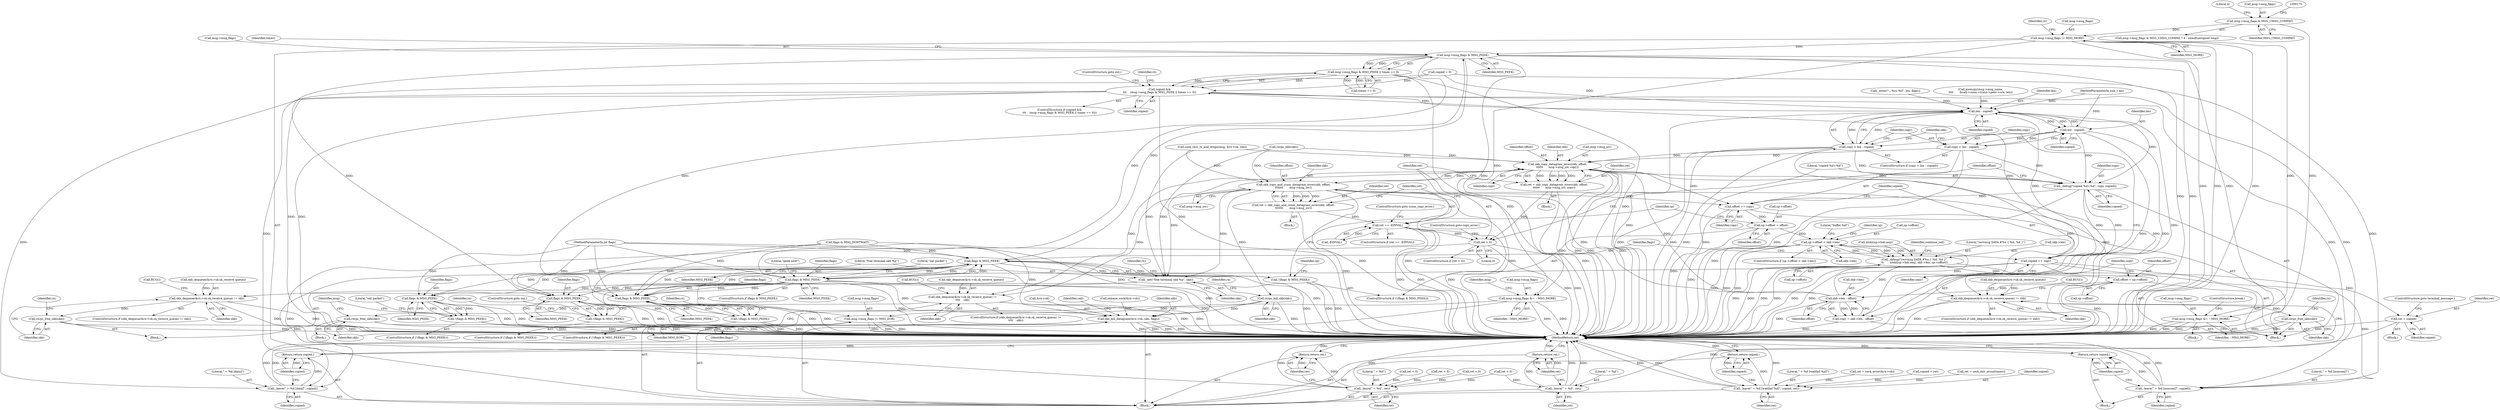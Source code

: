 digraph "0_linux_f3d3342602f8bcbf37d7c46641cb9bca7618eb1c_29@pointer" {
"1000168" [label="(Call,msg->msg_flags & MSG_CMSG_COMPAT)"];
"1000186" [label="(Call,msg->msg_flags |= MSG_MORE)"];
"1000246" [label="(Call,msg->msg_flags & MSG_PEEK)"];
"1000245" [label="(Call,msg->msg_flags & MSG_PEEK || timeo == 0)"];
"1000243" [label="(Call,copied &&\n\t\t\t    (msg->msg_flags & MSG_PEEK || timeo == 0))"];
"1000390" [label="(Call,_leave(\" = %d [noncont]\", copied))"];
"1000393" [label="(Return,return copied;)"];
"1000519" [label="(Call,len - copied)"];
"1000517" [label="(Call,copy > len - copied)"];
"1000536" [label="(Call,skb_copy_datagram_iovec(skb, offset,\n\t\t\t\t\t\t      msg->msg_iov, copy))"];
"1000534" [label="(Call,ret = skb_copy_datagram_iovec(skb, offset,\n\t\t\t\t\t\t      msg->msg_iov, copy))"];
"1000560" [label="(Call,ret < 0)"];
"1000954" [label="(Call,_leave(\" = %d\", ret))"];
"1000957" [label="(Return,return ret;)"];
"1000547" [label="(Call,skb_copy_and_csum_datagram_iovec(skb, offset,\n\t\t\t\t\t\t\t       msg->msg_iov))"];
"1000545" [label="(Call,ret = skb_copy_and_csum_datagram_iovec(skb, offset,\n\t\t\t\t\t\t\t       msg->msg_iov))"];
"1000554" [label="(Call,ret == -EINVAL)"];
"1000568" [label="(Call,offset += copy)"];
"1000579" [label="(Call,sp->offset = offset)"];
"1000585" [label="(Call,sp->offset < skb->len)"];
"1000453" [label="(Call,_debug(\"recvmsg DATA #%u { %d, %d }\",\n\t\t       ntohl(sp->hdr.seq), skb->len, sp->offset))"];
"1000504" [label="(Call,offset = sp->offset)"];
"1000511" [label="(Call,skb->len - offset)"];
"1000509" [label="(Call,copy = skb->len - offset)"];
"1000627" [label="(Call,skb_dequeue(&rx->sk.sk_receive_queue) !=\n\t\t\t\t    skb)"];
"1000637" [label="(Call,rxrpc_free_skb(skb))"];
"1000689" [label="(Call,skb_dequeue(&rx->sk.sk_receive_queue) != skb)"];
"1000699" [label="(Call,rxrpc_free_skb(skb))"];
"1000905" [label="(Call,_net(\"free terminal skb %p\", skb))"];
"1000909" [label="(Call,skb_dequeue(&rx->sk.sk_receive_queue) != skb)"];
"1000919" [label="(Call,rxrpc_free_skb(skb))"];
"1000971" [label="(Call,rxrpc_kill_skb(skb))"];
"1000973" [label="(Call,skb_kill_datagram(&rx->sk, skb, flags))"];
"1000564" [label="(Call,_debug(\"copied %d+%d\", copy, copied))"];
"1000571" [label="(Call,copied += copy)"];
"1000614" [label="(Call,ret = copied)"];
"1000935" [label="(Call,_leave(\" = %d\", ret))"];
"1000938" [label="(Return,return ret;)"];
"1000717" [label="(Call,_leave(\" = %d [data]\", copied))"];
"1000720" [label="(Return,return copied;)"];
"1000524" [label="(Call,len - copied)"];
"1000522" [label="(Call,copy = len - copied)"];
"1001008" [label="(Call,_leave(\" = %d [waitfail %d]\", copied, ret))"];
"1001012" [label="(Return,return copied;)"];
"1000576" [label="(Call,flags & MSG_PEEK)"];
"1000575" [label="(Call,!(flags & MSG_PEEK))"];
"1000620" [label="(Call,flags & MSG_PEEK)"];
"1000619" [label="(Call,!(flags & MSG_PEEK))"];
"1000662" [label="(Call,flags & MSG_PEEK)"];
"1000750" [label="(Call,flags & MSG_PEEK)"];
"1000749" [label="(Call,!(flags & MSG_PEEK))"];
"1000901" [label="(Call,flags & MSG_PEEK)"];
"1000900" [label="(Call,!(flags & MSG_PEEK))"];
"1000639" [label="(Call,msg->msg_flags &= ~MSG_MORE)"];
"1000889" [label="(Call,msg->msg_flags &= ~MSG_MORE)"];
"1000894" [label="(Call,msg->msg_flags |= MSG_EOR)"];
"1001008" [label="(Call,_leave(\" = %d [waitfail %d]\", copied, ret))"];
"1000643" [label="(Identifier,~MSG_MORE)"];
"1000243" [label="(Call,copied &&\n\t\t\t    (msg->msg_flags & MSG_PEEK || timeo == 0))"];
"1000254" [label="(ControlStructure,goto out;)"];
"1000269" [label="(Call,ret = sock_error(&rx->sk))"];
"1000640" [label="(Call,msg->msg_flags)"];
"1000895" [label="(Call,msg->msg_flags)"];
"1000750" [label="(Call,flags & MSG_PEEK)"];
"1000568" [label="(Call,offset += copy)"];
"1000585" [label="(Call,sp->offset < skb->len)"];
"1000971" [label="(Call,rxrpc_kill_skb(skb))"];
"1000920" [label="(Identifier,skb)"];
"1000152" [label="(Call,_enter(\",,,%zu,%d\", len, flags))"];
"1000554" [label="(Call,ret == -EINVAL)"];
"1000889" [label="(Call,msg->msg_flags &= ~MSG_MORE)"];
"1000890" [label="(Call,msg->msg_flags)"];
"1000636" [label="(Call,BUG())"];
"1000573" [label="(Identifier,copy)"];
"1001005" [label="(Call,copied = ret)"];
"1000547" [label="(Call,skb_copy_and_csum_datagram_iovec(skb, offset,\n\t\t\t\t\t\t\t       msg->msg_iov))"];
"1001013" [label="(Identifier,copied)"];
"1000544" [label="(Block,)"];
"1000896" [label="(Identifier,msg)"];
"1000524" [label="(Call,len - copied)"];
"1000690" [label="(Call,skb_dequeue(&rx->sk.sk_receive_queue))"];
"1000545" [label="(Call,ret = skb_copy_and_csum_datagram_iovec(skb, offset,\n\t\t\t\t\t\t\t       msg->msg_iov))"];
"1000521" [label="(Identifier,copied)"];
"1000614" [label="(Call,ret = copied)"];
"1000904" [label="(Block,)"];
"1000900" [label="(Call,!(flags & MSG_PEEK))"];
"1000522" [label="(Call,copy = len - copied)"];
"1000748" [label="(ControlStructure,if (!(flags & MSG_PEEK)))"];
"1000767" [label="(ControlStructure,goto out;)"];
"1000661" [label="(ControlStructure,if (flags & MSG_PEEK))"];
"1000894" [label="(Call,msg->msg_flags |= MSG_EOR)"];
"1000927" [label="(Identifier,rx)"];
"1000246" [label="(Call,msg->msg_flags & MSG_PEEK)"];
"1000580" [label="(Call,sp->offset)"];
"1000518" [label="(Identifier,copy)"];
"1000905" [label="(Call,_net(\"free terminal skb %p\", skb))"];
"1000641" [label="(Identifier,msg)"];
"1000618" [label="(ControlStructure,if (!(flags & MSG_PEEK)))"];
"1000567" [label="(Identifier,copied)"];
"1000516" [label="(ControlStructure,if (copy > len - copied))"];
"1000958" [label="(Identifier,ret)"];
"1000455" [label="(Call,ntohl(sp->hdr.seq))"];
"1000973" [label="(Call,skb_kill_datagram(&rx->sk, skb, flags))"];
"1000628" [label="(Call,skb_dequeue(&rx->sk.sk_receive_queue))"];
"1000760" [label="(Identifier,rx)"];
"1000604" [label="(Block,)"];
"1000120" [label="(MethodParameterIn,size_t len)"];
"1000583" [label="(Identifier,offset)"];
"1000613" [label="(Block,)"];
"1000620" [label="(Call,flags & MSG_PEEK)"];
"1000718" [label="(Literal,\" = %d [data]\")"];
"1000936" [label="(Literal,\" = %d\")"];
"1000530" [label="(Identifier,skb)"];
"1000561" [label="(Identifier,ret)"];
"1000902" [label="(Identifier,flags)"];
"1000550" [label="(Call,msg->msg_iov)"];
"1000616" [label="(Identifier,copied)"];
"1000146" [label="(Call,copied = 0)"];
"1000882" [label="(Call,ret < 0)"];
"1000394" [label="(Identifier,copied)"];
"1000242" [label="(ControlStructure,if (copied &&\n\t\t\t    (msg->msg_flags & MSG_PEEK || timeo == 0)))"];
"1000589" [label="(Call,skb->len)"];
"1000972" [label="(Identifier,skb)"];
"1000957" [label="(Return,return ret;)"];
"1000505" [label="(Identifier,offset)"];
"1000688" [label="(ControlStructure,if (skb_dequeue(&rx->sk.sk_receive_queue) != skb))"];
"1000536" [label="(Call,skb_copy_datagram_iovec(skb, offset,\n\t\t\t\t\t\t      msg->msg_iov, copy))"];
"1000245" [label="(Call,msg->msg_flags & MSG_PEEK || timeo == 0)"];
"1000393" [label="(Return,return copied;)"];
"1001011" [label="(Identifier,ret)"];
"1000626" [label="(ControlStructure,if (skb_dequeue(&rx->sk.sk_receive_queue) !=\n\t\t\t\t    skb))"];
"1000635" [label="(Identifier,skb)"];
"1000560" [label="(Call,ret < 0)"];
"1000173" [label="(Literal,4)"];
"1000962" [label="(Call,release_sock(&rx->sk))"];
"1000419" [label="(Call,memcpy(msg->msg_name,\n\t\t\t\t       &call->conn->trans->peer->srx, len))"];
"1000313" [label="(Call,rxrpc_skb(skb))"];
"1000519" [label="(Call,len - copied)"];
"1000638" [label="(Identifier,skb)"];
"1000509" [label="(Call,copy = skb->len - offset)"];
"1000917" [label="(Identifier,skb)"];
"1000244" [label="(Identifier,copied)"];
"1000918" [label="(Call,BUG())"];
"1000555" [label="(Identifier,ret)"];
"1000986" [label="(Call,ret = sock_intr_errno(timeo))"];
"1000190" [label="(Identifier,MSG_MORE)"];
"1000621" [label="(Identifier,flags)"];
"1000469" [label="(Identifier,continue_call)"];
"1000981" [label="(Identifier,call)"];
"1000617" [label="(ControlStructure,goto terminal_message;)"];
"1000202" [label="(Identifier,rx)"];
"1000538" [label="(Identifier,offset)"];
"1000901" [label="(Call,flags & MSG_PEEK)"];
"1000533" [label="(Block,)"];
"1000644" [label="(ControlStructure,break;)"];
"1000600" [label="(Identifier,sp)"];
"1000247" [label="(Call,msg->msg_flags)"];
"1000576" [label="(Call,flags & MSG_PEEK)"];
"1000526" [label="(Identifier,copied)"];
"1000535" [label="(Identifier,ret)"];
"1000250" [label="(Identifier,MSG_PEEK)"];
"1001014" [label="(MethodReturn,int)"];
"1000504" [label="(Call,offset = sp->offset)"];
"1000910" [label="(Call,skb_dequeue(&rx->sk.sk_receive_queue))"];
"1000172" [label="(Identifier,MSG_CMSG_COMPAT)"];
"1000392" [label="(Identifier,copied)"];
"1000978" [label="(Identifier,skb)"];
"1000914" [label="(Identifier,rx)"];
"1000689" [label="(Call,skb_dequeue(&rx->sk.sk_receive_queue) != skb)"];
"1000558" [label="(ControlStructure,goto csum_copy_error;)"];
"1000698" [label="(Call,BUG())"];
"1000122" [label="(Block,)"];
"1000749" [label="(Call,!(flags & MSG_PEEK))"];
"1000954" [label="(Call,_leave(\" = %d\", ret))"];
"1000183" [label="(Call,flags & MSG_DONTWAIT)"];
"1000251" [label="(Call,timeo == 0)"];
"1000898" [label="(Identifier,MSG_EOR)"];
"1000575" [label="(Call,!(flags & MSG_PEEK))"];
"1000919" [label="(Call,rxrpc_free_skb(skb))"];
"1000587" [label="(Identifier,sp)"];
"1000662" [label="(Call,flags & MSG_PEEK)"];
"1000563" [label="(ControlStructure,goto copy_error;)"];
"1000615" [label="(Identifier,ret)"];
"1001012" [label="(Return,return copied;)"];
"1000955" [label="(Literal,\" = %d\")"];
"1000542" [label="(Identifier,copy)"];
"1000565" [label="(Literal,\"copied %d+%d\")"];
"1000520" [label="(Identifier,len)"];
"1000546" [label="(Identifier,ret)"];
"1000569" [label="(Identifier,offset)"];
"1000907" [label="(Identifier,skb)"];
"1000622" [label="(Identifier,MSG_PEEK)"];
"1000751" [label="(Identifier,flags)"];
"1000906" [label="(Literal,\"free terminal skb %p\")"];
"1000186" [label="(Call,msg->msg_flags |= MSG_MORE)"];
"1000512" [label="(Call,skb->len)"];
"1000581" [label="(Identifier,sp)"];
"1000566" [label="(Identifier,copy)"];
"1000721" [label="(Identifier,copied)"];
"1000664" [label="(Identifier,MSG_PEEK)"];
"1001010" [label="(Identifier,copied)"];
"1000909" [label="(Call,skb_dequeue(&rx->sk.sk_receive_queue) != skb)"];
"1000719" [label="(Identifier,copied)"];
"1000453" [label="(Call,_debug(\"recvmsg DATA #%u { %d, %d }\",\n\t\t       ntohl(sp->hdr.seq), skb->len, sp->offset))"];
"1000454" [label="(Literal,\"recvmsg DATA #%u { %d, %d }\")"];
"1000523" [label="(Identifier,copy)"];
"1000537" [label="(Identifier,skb)"];
"1000717" [label="(Call,_leave(\" = %d [data]\", copied))"];
"1000391" [label="(Literal,\" = %d [noncont]\")"];
"1000167" [label="(Call,msg->msg_flags & MSG_CMSG_COMPAT ? 4 : sizeof(unsigned long))"];
"1000511" [label="(Call,skb->len - offset)"];
"1000121" [label="(MethodParameterIn,int flags)"];
"1000549" [label="(Identifier,offset)"];
"1000548" [label="(Identifier,skb)"];
"1000619" [label="(Call,!(flags & MSG_PEEK))"];
"1000899" [label="(ControlStructure,if (!(flags & MSG_PEEK)))"];
"1000539" [label="(Call,msg->msg_iov)"];
"1000623" [label="(Block,)"];
"1000893" [label="(Identifier,~MSG_MORE)"];
"1000556" [label="(Call,-EINVAL)"];
"1000382" [label="(Block,)"];
"1000627" [label="(Call,skb_dequeue(&rx->sk.sk_receive_queue) !=\n\t\t\t\t    skb)"];
"1000639" [label="(Call,msg->msg_flags &= ~MSG_MORE)"];
"1000697" [label="(Identifier,skb)"];
"1000168" [label="(Call,msg->msg_flags & MSG_CMSG_COMPAT)"];
"1000390" [label="(Call,_leave(\" = %d [noncont]\", copied))"];
"1000572" [label="(Identifier,copied)"];
"1000258" [label="(Identifier,rx)"];
"1000637" [label="(Call,rxrpc_free_skb(skb))"];
"1000197" [label="(Block,)"];
"1000976" [label="(Identifier,rx)"];
"1000979" [label="(Identifier,flags)"];
"1000937" [label="(Identifier,ret)"];
"1000586" [label="(Call,sp->offset)"];
"1000169" [label="(Call,msg->msg_flags)"];
"1000525" [label="(Identifier,len)"];
"1000559" [label="(ControlStructure,if (ret < 0))"];
"1000194" [label="(Identifier,rx)"];
"1000562" [label="(Literal,0)"];
"1000687" [label="(Literal,\"eat packet\")"];
"1000570" [label="(Identifier,copy)"];
"1000938" [label="(Return,return ret;)"];
"1000571" [label="(Call,copied += copy)"];
"1000553" [label="(ControlStructure,if (ret == -EINVAL))"];
"1000187" [label="(Call,msg->msg_flags)"];
"1000464" [label="(Call,sp->offset)"];
"1000252" [label="(Identifier,timeo)"];
"1000517" [label="(Call,copy > len - copied)"];
"1000564" [label="(Call,_debug(\"copied %d+%d\", copy, copied))"];
"1000579" [label="(Call,sp->offset = offset)"];
"1001009" [label="(Literal,\" = %d [waitfail %d]\")"];
"1000461" [label="(Call,skb->len)"];
"1000939" [label="(Identifier,ret)"];
"1000780" [label="(Call,ret < 0)"];
"1000667" [label="(Literal,\"peek next\")"];
"1000752" [label="(Identifier,MSG_PEEK)"];
"1000956" [label="(Identifier,ret)"];
"1000594" [label="(Literal,\"buffer full\")"];
"1000663" [label="(Identifier,flags)"];
"1000908" [label="(ControlStructure,if (skb_dequeue(&rx->sk.sk_receive_queue) != skb))"];
"1000584" [label="(ControlStructure,if (sp->offset < skb->len))"];
"1000506" [label="(Call,sp->offset)"];
"1000510" [label="(Identifier,copy)"];
"1000744" [label="(Call,ret < 0)"];
"1000483" [label="(Call,ret < 0)"];
"1000574" [label="(ControlStructure,if (!(flags & MSG_PEEK)))"];
"1000700" [label="(Identifier,skb)"];
"1000625" [label="(Literal,\"eat packet\")"];
"1000439" [label="(Call,sock_recv_ts_and_drops(msg, &rx->sk, skb))"];
"1000935" [label="(Call,_leave(\" = %d\", ret))"];
"1000578" [label="(Identifier,MSG_PEEK)"];
"1000515" [label="(Identifier,offset)"];
"1000699" [label="(Call,rxrpc_free_skb(skb))"];
"1000922" [label="(Identifier,rx)"];
"1000534" [label="(Call,ret = skb_copy_datagram_iovec(skb, offset,\n\t\t\t\t\t\t      msg->msg_iov, copy))"];
"1000577" [label="(Identifier,flags)"];
"1000720" [label="(Return,return copied;)"];
"1000903" [label="(Identifier,MSG_PEEK)"];
"1000974" [label="(Call,&rx->sk)"];
"1000168" -> "1000167"  [label="AST: "];
"1000168" -> "1000172"  [label="CFG: "];
"1000169" -> "1000168"  [label="AST: "];
"1000172" -> "1000168"  [label="AST: "];
"1000173" -> "1000168"  [label="CFG: "];
"1000175" -> "1000168"  [label="CFG: "];
"1000168" -> "1001014"  [label="DDG: "];
"1000168" -> "1000186"  [label="DDG: "];
"1000186" -> "1000122"  [label="AST: "];
"1000186" -> "1000190"  [label="CFG: "];
"1000187" -> "1000186"  [label="AST: "];
"1000190" -> "1000186"  [label="AST: "];
"1000194" -> "1000186"  [label="CFG: "];
"1000186" -> "1001014"  [label="DDG: "];
"1000186" -> "1001014"  [label="DDG: "];
"1000186" -> "1001014"  [label="DDG: "];
"1000186" -> "1000246"  [label="DDG: "];
"1000186" -> "1000639"  [label="DDG: "];
"1000186" -> "1000889"  [label="DDG: "];
"1000246" -> "1000245"  [label="AST: "];
"1000246" -> "1000250"  [label="CFG: "];
"1000247" -> "1000246"  [label="AST: "];
"1000250" -> "1000246"  [label="AST: "];
"1000252" -> "1000246"  [label="CFG: "];
"1000245" -> "1000246"  [label="CFG: "];
"1000246" -> "1001014"  [label="DDG: "];
"1000246" -> "1001014"  [label="DDG: "];
"1000246" -> "1000245"  [label="DDG: "];
"1000246" -> "1000245"  [label="DDG: "];
"1000662" -> "1000246"  [label="DDG: "];
"1000246" -> "1000576"  [label="DDG: "];
"1000246" -> "1000639"  [label="DDG: "];
"1000246" -> "1000750"  [label="DDG: "];
"1000246" -> "1000889"  [label="DDG: "];
"1000246" -> "1000901"  [label="DDG: "];
"1000245" -> "1000243"  [label="AST: "];
"1000245" -> "1000251"  [label="CFG: "];
"1000251" -> "1000245"  [label="AST: "];
"1000243" -> "1000245"  [label="CFG: "];
"1000245" -> "1001014"  [label="DDG: "];
"1000245" -> "1001014"  [label="DDG: "];
"1000245" -> "1000243"  [label="DDG: "];
"1000245" -> "1000243"  [label="DDG: "];
"1000251" -> "1000245"  [label="DDG: "];
"1000251" -> "1000245"  [label="DDG: "];
"1000243" -> "1000242"  [label="AST: "];
"1000243" -> "1000244"  [label="CFG: "];
"1000244" -> "1000243"  [label="AST: "];
"1000254" -> "1000243"  [label="CFG: "];
"1000258" -> "1000243"  [label="CFG: "];
"1000243" -> "1001014"  [label="DDG: "];
"1000243" -> "1001014"  [label="DDG: "];
"1000243" -> "1001014"  [label="DDG: "];
"1000571" -> "1000243"  [label="DDG: "];
"1000146" -> "1000243"  [label="DDG: "];
"1000243" -> "1000390"  [label="DDG: "];
"1000243" -> "1000519"  [label="DDG: "];
"1000243" -> "1000717"  [label="DDG: "];
"1000243" -> "1001008"  [label="DDG: "];
"1000390" -> "1000382"  [label="AST: "];
"1000390" -> "1000392"  [label="CFG: "];
"1000391" -> "1000390"  [label="AST: "];
"1000392" -> "1000390"  [label="AST: "];
"1000394" -> "1000390"  [label="CFG: "];
"1000390" -> "1001014"  [label="DDG: "];
"1000390" -> "1001014"  [label="DDG: "];
"1000571" -> "1000390"  [label="DDG: "];
"1000146" -> "1000390"  [label="DDG: "];
"1000390" -> "1000393"  [label="DDG: "];
"1000393" -> "1000382"  [label="AST: "];
"1000393" -> "1000394"  [label="CFG: "];
"1000394" -> "1000393"  [label="AST: "];
"1001014" -> "1000393"  [label="CFG: "];
"1000393" -> "1001014"  [label="DDG: "];
"1000394" -> "1000393"  [label="DDG: "];
"1000519" -> "1000517"  [label="AST: "];
"1000519" -> "1000521"  [label="CFG: "];
"1000520" -> "1000519"  [label="AST: "];
"1000521" -> "1000519"  [label="AST: "];
"1000517" -> "1000519"  [label="CFG: "];
"1000519" -> "1001014"  [label="DDG: "];
"1000519" -> "1001014"  [label="DDG: "];
"1000519" -> "1000517"  [label="DDG: "];
"1000519" -> "1000517"  [label="DDG: "];
"1000524" -> "1000519"  [label="DDG: "];
"1000152" -> "1000519"  [label="DDG: "];
"1000120" -> "1000519"  [label="DDG: "];
"1000419" -> "1000519"  [label="DDG: "];
"1000571" -> "1000519"  [label="DDG: "];
"1000146" -> "1000519"  [label="DDG: "];
"1000519" -> "1000524"  [label="DDG: "];
"1000519" -> "1000524"  [label="DDG: "];
"1000519" -> "1000564"  [label="DDG: "];
"1000517" -> "1000516"  [label="AST: "];
"1000518" -> "1000517"  [label="AST: "];
"1000523" -> "1000517"  [label="CFG: "];
"1000530" -> "1000517"  [label="CFG: "];
"1000517" -> "1001014"  [label="DDG: "];
"1000517" -> "1001014"  [label="DDG: "];
"1000517" -> "1001014"  [label="DDG: "];
"1000509" -> "1000517"  [label="DDG: "];
"1000517" -> "1000536"  [label="DDG: "];
"1000517" -> "1000564"  [label="DDG: "];
"1000536" -> "1000534"  [label="AST: "];
"1000536" -> "1000542"  [label="CFG: "];
"1000537" -> "1000536"  [label="AST: "];
"1000538" -> "1000536"  [label="AST: "];
"1000539" -> "1000536"  [label="AST: "];
"1000542" -> "1000536"  [label="AST: "];
"1000534" -> "1000536"  [label="CFG: "];
"1000536" -> "1001014"  [label="DDG: "];
"1000536" -> "1001014"  [label="DDG: "];
"1000536" -> "1001014"  [label="DDG: "];
"1000536" -> "1001014"  [label="DDG: "];
"1000536" -> "1000534"  [label="DDG: "];
"1000536" -> "1000534"  [label="DDG: "];
"1000536" -> "1000534"  [label="DDG: "];
"1000536" -> "1000534"  [label="DDG: "];
"1000439" -> "1000536"  [label="DDG: "];
"1000313" -> "1000536"  [label="DDG: "];
"1000511" -> "1000536"  [label="DDG: "];
"1000547" -> "1000536"  [label="DDG: "];
"1000522" -> "1000536"  [label="DDG: "];
"1000536" -> "1000547"  [label="DDG: "];
"1000536" -> "1000564"  [label="DDG: "];
"1000536" -> "1000568"  [label="DDG: "];
"1000536" -> "1000627"  [label="DDG: "];
"1000536" -> "1000689"  [label="DDG: "];
"1000536" -> "1000905"  [label="DDG: "];
"1000534" -> "1000533"  [label="AST: "];
"1000535" -> "1000534"  [label="AST: "];
"1000561" -> "1000534"  [label="CFG: "];
"1000534" -> "1001014"  [label="DDG: "];
"1000534" -> "1000560"  [label="DDG: "];
"1000560" -> "1000559"  [label="AST: "];
"1000560" -> "1000562"  [label="CFG: "];
"1000561" -> "1000560"  [label="AST: "];
"1000562" -> "1000560"  [label="AST: "];
"1000563" -> "1000560"  [label="CFG: "];
"1000565" -> "1000560"  [label="CFG: "];
"1000560" -> "1001014"  [label="DDG: "];
"1000560" -> "1001014"  [label="DDG: "];
"1000554" -> "1000560"  [label="DDG: "];
"1000560" -> "1000954"  [label="DDG: "];
"1000954" -> "1000122"  [label="AST: "];
"1000954" -> "1000956"  [label="CFG: "];
"1000955" -> "1000954"  [label="AST: "];
"1000956" -> "1000954"  [label="AST: "];
"1000958" -> "1000954"  [label="CFG: "];
"1000954" -> "1001014"  [label="DDG: "];
"1000954" -> "1001014"  [label="DDG: "];
"1000882" -> "1000954"  [label="DDG: "];
"1000780" -> "1000954"  [label="DDG: "];
"1000744" -> "1000954"  [label="DDG: "];
"1000483" -> "1000954"  [label="DDG: "];
"1000954" -> "1000957"  [label="DDG: "];
"1000957" -> "1000122"  [label="AST: "];
"1000957" -> "1000958"  [label="CFG: "];
"1000958" -> "1000957"  [label="AST: "];
"1001014" -> "1000957"  [label="CFG: "];
"1000957" -> "1001014"  [label="DDG: "];
"1000958" -> "1000957"  [label="DDG: "];
"1000547" -> "1000545"  [label="AST: "];
"1000547" -> "1000550"  [label="CFG: "];
"1000548" -> "1000547"  [label="AST: "];
"1000549" -> "1000547"  [label="AST: "];
"1000550" -> "1000547"  [label="AST: "];
"1000545" -> "1000547"  [label="CFG: "];
"1000547" -> "1001014"  [label="DDG: "];
"1000547" -> "1001014"  [label="DDG: "];
"1000547" -> "1001014"  [label="DDG: "];
"1000547" -> "1000545"  [label="DDG: "];
"1000547" -> "1000545"  [label="DDG: "];
"1000547" -> "1000545"  [label="DDG: "];
"1000439" -> "1000547"  [label="DDG: "];
"1000313" -> "1000547"  [label="DDG: "];
"1000511" -> "1000547"  [label="DDG: "];
"1000547" -> "1000568"  [label="DDG: "];
"1000547" -> "1000627"  [label="DDG: "];
"1000547" -> "1000689"  [label="DDG: "];
"1000547" -> "1000905"  [label="DDG: "];
"1000547" -> "1000971"  [label="DDG: "];
"1000545" -> "1000544"  [label="AST: "];
"1000546" -> "1000545"  [label="AST: "];
"1000555" -> "1000545"  [label="CFG: "];
"1000545" -> "1001014"  [label="DDG: "];
"1000545" -> "1000554"  [label="DDG: "];
"1000554" -> "1000553"  [label="AST: "];
"1000554" -> "1000556"  [label="CFG: "];
"1000555" -> "1000554"  [label="AST: "];
"1000556" -> "1000554"  [label="AST: "];
"1000558" -> "1000554"  [label="CFG: "];
"1000561" -> "1000554"  [label="CFG: "];
"1000554" -> "1001014"  [label="DDG: "];
"1000554" -> "1001014"  [label="DDG: "];
"1000554" -> "1001014"  [label="DDG: "];
"1000556" -> "1000554"  [label="DDG: "];
"1000568" -> "1000197"  [label="AST: "];
"1000568" -> "1000570"  [label="CFG: "];
"1000569" -> "1000568"  [label="AST: "];
"1000570" -> "1000568"  [label="AST: "];
"1000572" -> "1000568"  [label="CFG: "];
"1000568" -> "1001014"  [label="DDG: "];
"1000564" -> "1000568"  [label="DDG: "];
"1000568" -> "1000579"  [label="DDG: "];
"1000579" -> "1000574"  [label="AST: "];
"1000579" -> "1000583"  [label="CFG: "];
"1000580" -> "1000579"  [label="AST: "];
"1000583" -> "1000579"  [label="AST: "];
"1000587" -> "1000579"  [label="CFG: "];
"1000579" -> "1001014"  [label="DDG: "];
"1000579" -> "1000585"  [label="DDG: "];
"1000585" -> "1000584"  [label="AST: "];
"1000585" -> "1000589"  [label="CFG: "];
"1000586" -> "1000585"  [label="AST: "];
"1000589" -> "1000585"  [label="AST: "];
"1000594" -> "1000585"  [label="CFG: "];
"1000600" -> "1000585"  [label="CFG: "];
"1000585" -> "1001014"  [label="DDG: "];
"1000585" -> "1001014"  [label="DDG: "];
"1000585" -> "1001014"  [label="DDG: "];
"1000585" -> "1000453"  [label="DDG: "];
"1000585" -> "1000453"  [label="DDG: "];
"1000453" -> "1000585"  [label="DDG: "];
"1000511" -> "1000585"  [label="DDG: "];
"1000453" -> "1000197"  [label="AST: "];
"1000453" -> "1000464"  [label="CFG: "];
"1000454" -> "1000453"  [label="AST: "];
"1000455" -> "1000453"  [label="AST: "];
"1000461" -> "1000453"  [label="AST: "];
"1000464" -> "1000453"  [label="AST: "];
"1000469" -> "1000453"  [label="CFG: "];
"1000453" -> "1001014"  [label="DDG: "];
"1000453" -> "1001014"  [label="DDG: "];
"1000453" -> "1001014"  [label="DDG: "];
"1000453" -> "1001014"  [label="DDG: "];
"1000455" -> "1000453"  [label="DDG: "];
"1000453" -> "1000504"  [label="DDG: "];
"1000453" -> "1000511"  [label="DDG: "];
"1000504" -> "1000197"  [label="AST: "];
"1000504" -> "1000506"  [label="CFG: "];
"1000505" -> "1000504"  [label="AST: "];
"1000506" -> "1000504"  [label="AST: "];
"1000510" -> "1000504"  [label="CFG: "];
"1000504" -> "1001014"  [label="DDG: "];
"1000504" -> "1000511"  [label="DDG: "];
"1000511" -> "1000509"  [label="AST: "];
"1000511" -> "1000515"  [label="CFG: "];
"1000512" -> "1000511"  [label="AST: "];
"1000515" -> "1000511"  [label="AST: "];
"1000509" -> "1000511"  [label="CFG: "];
"1000511" -> "1001014"  [label="DDG: "];
"1000511" -> "1000509"  [label="DDG: "];
"1000511" -> "1000509"  [label="DDG: "];
"1000509" -> "1000197"  [label="AST: "];
"1000510" -> "1000509"  [label="AST: "];
"1000518" -> "1000509"  [label="CFG: "];
"1000509" -> "1001014"  [label="DDG: "];
"1000627" -> "1000626"  [label="AST: "];
"1000627" -> "1000635"  [label="CFG: "];
"1000628" -> "1000627"  [label="AST: "];
"1000635" -> "1000627"  [label="AST: "];
"1000636" -> "1000627"  [label="CFG: "];
"1000638" -> "1000627"  [label="CFG: "];
"1000627" -> "1001014"  [label="DDG: "];
"1000627" -> "1001014"  [label="DDG: "];
"1000628" -> "1000627"  [label="DDG: "];
"1000627" -> "1000637"  [label="DDG: "];
"1000637" -> "1000623"  [label="AST: "];
"1000637" -> "1000638"  [label="CFG: "];
"1000638" -> "1000637"  [label="AST: "];
"1000641" -> "1000637"  [label="CFG: "];
"1000637" -> "1001014"  [label="DDG: "];
"1000637" -> "1001014"  [label="DDG: "];
"1000689" -> "1000688"  [label="AST: "];
"1000689" -> "1000697"  [label="CFG: "];
"1000690" -> "1000689"  [label="AST: "];
"1000697" -> "1000689"  [label="AST: "];
"1000698" -> "1000689"  [label="CFG: "];
"1000700" -> "1000689"  [label="CFG: "];
"1000689" -> "1001014"  [label="DDG: "];
"1000689" -> "1001014"  [label="DDG: "];
"1000690" -> "1000689"  [label="DDG: "];
"1000689" -> "1000699"  [label="DDG: "];
"1000699" -> "1000197"  [label="AST: "];
"1000699" -> "1000700"  [label="CFG: "];
"1000700" -> "1000699"  [label="AST: "];
"1000202" -> "1000699"  [label="CFG: "];
"1000699" -> "1001014"  [label="DDG: "];
"1000699" -> "1001014"  [label="DDG: "];
"1000905" -> "1000904"  [label="AST: "];
"1000905" -> "1000907"  [label="CFG: "];
"1000906" -> "1000905"  [label="AST: "];
"1000907" -> "1000905"  [label="AST: "];
"1000914" -> "1000905"  [label="CFG: "];
"1000905" -> "1001014"  [label="DDG: "];
"1000439" -> "1000905"  [label="DDG: "];
"1000313" -> "1000905"  [label="DDG: "];
"1000905" -> "1000909"  [label="DDG: "];
"1000909" -> "1000908"  [label="AST: "];
"1000909" -> "1000917"  [label="CFG: "];
"1000910" -> "1000909"  [label="AST: "];
"1000917" -> "1000909"  [label="AST: "];
"1000918" -> "1000909"  [label="CFG: "];
"1000920" -> "1000909"  [label="CFG: "];
"1000909" -> "1001014"  [label="DDG: "];
"1000909" -> "1001014"  [label="DDG: "];
"1000910" -> "1000909"  [label="DDG: "];
"1000909" -> "1000919"  [label="DDG: "];
"1000919" -> "1000904"  [label="AST: "];
"1000919" -> "1000920"  [label="CFG: "];
"1000920" -> "1000919"  [label="AST: "];
"1000922" -> "1000919"  [label="CFG: "];
"1000919" -> "1001014"  [label="DDG: "];
"1000919" -> "1001014"  [label="DDG: "];
"1000971" -> "1000122"  [label="AST: "];
"1000971" -> "1000972"  [label="CFG: "];
"1000972" -> "1000971"  [label="AST: "];
"1000976" -> "1000971"  [label="CFG: "];
"1000971" -> "1001014"  [label="DDG: "];
"1000971" -> "1000973"  [label="DDG: "];
"1000973" -> "1000122"  [label="AST: "];
"1000973" -> "1000979"  [label="CFG: "];
"1000974" -> "1000973"  [label="AST: "];
"1000978" -> "1000973"  [label="AST: "];
"1000979" -> "1000973"  [label="AST: "];
"1000981" -> "1000973"  [label="CFG: "];
"1000973" -> "1001014"  [label="DDG: "];
"1000973" -> "1001014"  [label="DDG: "];
"1000973" -> "1001014"  [label="DDG: "];
"1000973" -> "1001014"  [label="DDG: "];
"1000962" -> "1000973"  [label="DDG: "];
"1000662" -> "1000973"  [label="DDG: "];
"1000183" -> "1000973"  [label="DDG: "];
"1000121" -> "1000973"  [label="DDG: "];
"1000564" -> "1000197"  [label="AST: "];
"1000564" -> "1000567"  [label="CFG: "];
"1000565" -> "1000564"  [label="AST: "];
"1000566" -> "1000564"  [label="AST: "];
"1000567" -> "1000564"  [label="AST: "];
"1000569" -> "1000564"  [label="CFG: "];
"1000564" -> "1001014"  [label="DDG: "];
"1000522" -> "1000564"  [label="DDG: "];
"1000524" -> "1000564"  [label="DDG: "];
"1000564" -> "1000571"  [label="DDG: "];
"1000564" -> "1000571"  [label="DDG: "];
"1000571" -> "1000197"  [label="AST: "];
"1000571" -> "1000573"  [label="CFG: "];
"1000572" -> "1000571"  [label="AST: "];
"1000573" -> "1000571"  [label="AST: "];
"1000577" -> "1000571"  [label="CFG: "];
"1000571" -> "1001014"  [label="DDG: "];
"1000571" -> "1001014"  [label="DDG: "];
"1000571" -> "1000614"  [label="DDG: "];
"1000571" -> "1000717"  [label="DDG: "];
"1000614" -> "1000613"  [label="AST: "];
"1000614" -> "1000616"  [label="CFG: "];
"1000615" -> "1000614"  [label="AST: "];
"1000616" -> "1000614"  [label="AST: "];
"1000617" -> "1000614"  [label="CFG: "];
"1000614" -> "1001014"  [label="DDG: "];
"1000614" -> "1000935"  [label="DDG: "];
"1000935" -> "1000122"  [label="AST: "];
"1000935" -> "1000937"  [label="CFG: "];
"1000936" -> "1000935"  [label="AST: "];
"1000937" -> "1000935"  [label="AST: "];
"1000939" -> "1000935"  [label="CFG: "];
"1000935" -> "1001014"  [label="DDG: "];
"1000935" -> "1001014"  [label="DDG: "];
"1000882" -> "1000935"  [label="DDG: "];
"1000935" -> "1000938"  [label="DDG: "];
"1000938" -> "1000122"  [label="AST: "];
"1000938" -> "1000939"  [label="CFG: "];
"1000939" -> "1000938"  [label="AST: "];
"1001014" -> "1000938"  [label="CFG: "];
"1000938" -> "1001014"  [label="DDG: "];
"1000939" -> "1000938"  [label="DDG: "];
"1000717" -> "1000122"  [label="AST: "];
"1000717" -> "1000719"  [label="CFG: "];
"1000718" -> "1000717"  [label="AST: "];
"1000719" -> "1000717"  [label="AST: "];
"1000721" -> "1000717"  [label="CFG: "];
"1000717" -> "1001014"  [label="DDG: "];
"1000717" -> "1001014"  [label="DDG: "];
"1000146" -> "1000717"  [label="DDG: "];
"1000717" -> "1000720"  [label="DDG: "];
"1000720" -> "1000122"  [label="AST: "];
"1000720" -> "1000721"  [label="CFG: "];
"1000721" -> "1000720"  [label="AST: "];
"1001014" -> "1000720"  [label="CFG: "];
"1000720" -> "1001014"  [label="DDG: "];
"1000721" -> "1000720"  [label="DDG: "];
"1000524" -> "1000522"  [label="AST: "];
"1000524" -> "1000526"  [label="CFG: "];
"1000525" -> "1000524"  [label="AST: "];
"1000526" -> "1000524"  [label="AST: "];
"1000522" -> "1000524"  [label="CFG: "];
"1000524" -> "1001014"  [label="DDG: "];
"1000524" -> "1001014"  [label="DDG: "];
"1000524" -> "1000522"  [label="DDG: "];
"1000524" -> "1000522"  [label="DDG: "];
"1000120" -> "1000524"  [label="DDG: "];
"1000522" -> "1000516"  [label="AST: "];
"1000523" -> "1000522"  [label="AST: "];
"1000530" -> "1000522"  [label="CFG: "];
"1000522" -> "1001014"  [label="DDG: "];
"1000522" -> "1001014"  [label="DDG: "];
"1001008" -> "1000122"  [label="AST: "];
"1001008" -> "1001011"  [label="CFG: "];
"1001009" -> "1001008"  [label="AST: "];
"1001010" -> "1001008"  [label="AST: "];
"1001011" -> "1001008"  [label="AST: "];
"1001013" -> "1001008"  [label="CFG: "];
"1001008" -> "1001014"  [label="DDG: "];
"1001008" -> "1001014"  [label="DDG: "];
"1001008" -> "1001014"  [label="DDG: "];
"1001005" -> "1001008"  [label="DDG: "];
"1000986" -> "1001008"  [label="DDG: "];
"1000269" -> "1001008"  [label="DDG: "];
"1001008" -> "1001012"  [label="DDG: "];
"1001012" -> "1000122"  [label="AST: "];
"1001012" -> "1001013"  [label="CFG: "];
"1001013" -> "1001012"  [label="AST: "];
"1001014" -> "1001012"  [label="CFG: "];
"1001012" -> "1001014"  [label="DDG: "];
"1001013" -> "1001012"  [label="DDG: "];
"1000576" -> "1000575"  [label="AST: "];
"1000576" -> "1000578"  [label="CFG: "];
"1000577" -> "1000576"  [label="AST: "];
"1000578" -> "1000576"  [label="AST: "];
"1000575" -> "1000576"  [label="CFG: "];
"1000576" -> "1001014"  [label="DDG: "];
"1000576" -> "1001014"  [label="DDG: "];
"1000576" -> "1000575"  [label="DDG: "];
"1000576" -> "1000575"  [label="DDG: "];
"1000662" -> "1000576"  [label="DDG: "];
"1000662" -> "1000576"  [label="DDG: "];
"1000183" -> "1000576"  [label="DDG: "];
"1000121" -> "1000576"  [label="DDG: "];
"1000576" -> "1000620"  [label="DDG: "];
"1000576" -> "1000620"  [label="DDG: "];
"1000576" -> "1000662"  [label="DDG: "];
"1000576" -> "1000662"  [label="DDG: "];
"1000576" -> "1000901"  [label="DDG: "];
"1000576" -> "1000901"  [label="DDG: "];
"1000575" -> "1000574"  [label="AST: "];
"1000581" -> "1000575"  [label="CFG: "];
"1000587" -> "1000575"  [label="CFG: "];
"1000575" -> "1001014"  [label="DDG: "];
"1000575" -> "1001014"  [label="DDG: "];
"1000620" -> "1000619"  [label="AST: "];
"1000620" -> "1000622"  [label="CFG: "];
"1000621" -> "1000620"  [label="AST: "];
"1000622" -> "1000620"  [label="AST: "];
"1000619" -> "1000620"  [label="CFG: "];
"1000620" -> "1001014"  [label="DDG: "];
"1000620" -> "1001014"  [label="DDG: "];
"1000620" -> "1000619"  [label="DDG: "];
"1000620" -> "1000619"  [label="DDG: "];
"1000121" -> "1000620"  [label="DDG: "];
"1000619" -> "1000618"  [label="AST: "];
"1000625" -> "1000619"  [label="CFG: "];
"1000641" -> "1000619"  [label="CFG: "];
"1000619" -> "1001014"  [label="DDG: "];
"1000619" -> "1001014"  [label="DDG: "];
"1000662" -> "1000661"  [label="AST: "];
"1000662" -> "1000664"  [label="CFG: "];
"1000663" -> "1000662"  [label="AST: "];
"1000664" -> "1000662"  [label="AST: "];
"1000667" -> "1000662"  [label="CFG: "];
"1000687" -> "1000662"  [label="CFG: "];
"1000662" -> "1001014"  [label="DDG: "];
"1000662" -> "1001014"  [label="DDG: "];
"1000662" -> "1001014"  [label="DDG: "];
"1000121" -> "1000662"  [label="DDG: "];
"1000662" -> "1000750"  [label="DDG: "];
"1000662" -> "1000750"  [label="DDG: "];
"1000662" -> "1000901"  [label="DDG: "];
"1000662" -> "1000901"  [label="DDG: "];
"1000750" -> "1000749"  [label="AST: "];
"1000750" -> "1000752"  [label="CFG: "];
"1000751" -> "1000750"  [label="AST: "];
"1000752" -> "1000750"  [label="AST: "];
"1000749" -> "1000750"  [label="CFG: "];
"1000750" -> "1001014"  [label="DDG: "];
"1000750" -> "1001014"  [label="DDG: "];
"1000750" -> "1000749"  [label="DDG: "];
"1000750" -> "1000749"  [label="DDG: "];
"1000183" -> "1000750"  [label="DDG: "];
"1000121" -> "1000750"  [label="DDG: "];
"1000749" -> "1000748"  [label="AST: "];
"1000760" -> "1000749"  [label="CFG: "];
"1000767" -> "1000749"  [label="CFG: "];
"1000749" -> "1001014"  [label="DDG: "];
"1000749" -> "1001014"  [label="DDG: "];
"1000901" -> "1000900"  [label="AST: "];
"1000901" -> "1000903"  [label="CFG: "];
"1000902" -> "1000901"  [label="AST: "];
"1000903" -> "1000901"  [label="AST: "];
"1000900" -> "1000901"  [label="CFG: "];
"1000901" -> "1001014"  [label="DDG: "];
"1000901" -> "1001014"  [label="DDG: "];
"1000901" -> "1000900"  [label="DDG: "];
"1000901" -> "1000900"  [label="DDG: "];
"1000183" -> "1000901"  [label="DDG: "];
"1000121" -> "1000901"  [label="DDG: "];
"1000900" -> "1000899"  [label="AST: "];
"1000906" -> "1000900"  [label="CFG: "];
"1000927" -> "1000900"  [label="CFG: "];
"1000900" -> "1001014"  [label="DDG: "];
"1000900" -> "1001014"  [label="DDG: "];
"1000639" -> "1000604"  [label="AST: "];
"1000639" -> "1000643"  [label="CFG: "];
"1000640" -> "1000639"  [label="AST: "];
"1000643" -> "1000639"  [label="AST: "];
"1000644" -> "1000639"  [label="CFG: "];
"1000639" -> "1001014"  [label="DDG: "];
"1000639" -> "1001014"  [label="DDG: "];
"1000639" -> "1001014"  [label="DDG: "];
"1000889" -> "1000122"  [label="AST: "];
"1000889" -> "1000893"  [label="CFG: "];
"1000890" -> "1000889"  [label="AST: "];
"1000893" -> "1000889"  [label="AST: "];
"1000896" -> "1000889"  [label="CFG: "];
"1000889" -> "1001014"  [label="DDG: "];
"1000889" -> "1001014"  [label="DDG: "];
"1000889" -> "1000894"  [label="DDG: "];
"1000894" -> "1000122"  [label="AST: "];
"1000894" -> "1000898"  [label="CFG: "];
"1000895" -> "1000894"  [label="AST: "];
"1000898" -> "1000894"  [label="AST: "];
"1000902" -> "1000894"  [label="CFG: "];
"1000894" -> "1001014"  [label="DDG: "];
"1000894" -> "1001014"  [label="DDG: "];
"1000894" -> "1001014"  [label="DDG: "];
}

